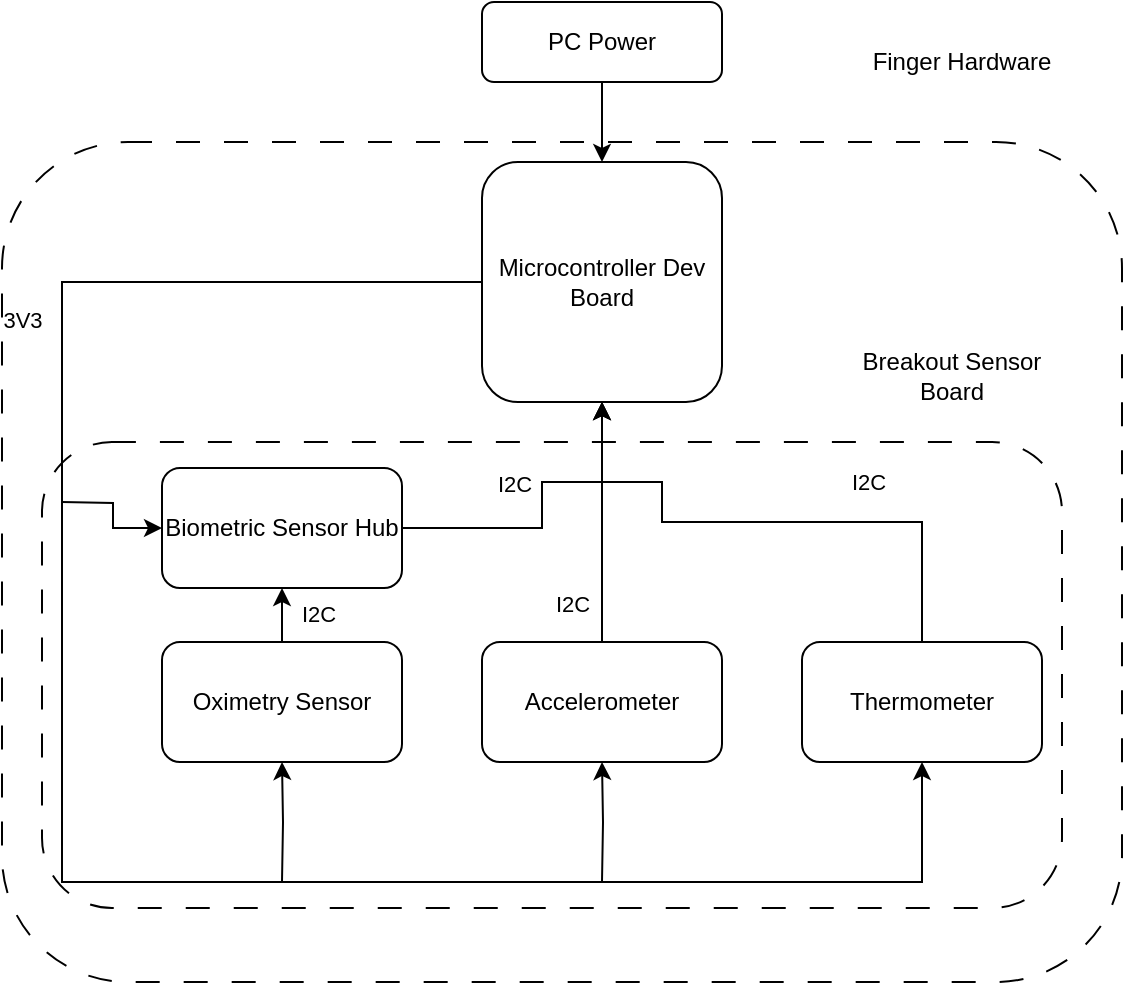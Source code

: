 <mxfile version="24.7.7">
  <diagram name="Page-1" id="vLoHgmZ531aYwFRwwgno">
    <mxGraphModel dx="1185" dy="637" grid="1" gridSize="10" guides="1" tooltips="1" connect="1" arrows="1" fold="1" page="1" pageScale="1" pageWidth="1654" pageHeight="1169" math="0" shadow="0">
      <root>
        <mxCell id="0" />
        <mxCell id="1" parent="0" />
        <mxCell id="wovnnYyU0kntw8l9B6f9-46" value="Breakout Sensor Board" style="rounded=1;whiteSpace=wrap;html=1;fillColor=none;dashed=1;dashPattern=12 12;spacingTop=-300;spacingRight=0;spacingLeft=400;" parent="1" vertex="1">
          <mxGeometry x="140" y="280" width="510" height="233" as="geometry" />
        </mxCell>
        <mxCell id="wovnnYyU0kntw8l9B6f9-21" style="edgeStyle=orthogonalEdgeStyle;rounded=0;orthogonalLoop=1;jettySize=auto;html=1;entryX=0.5;entryY=1;entryDx=0;entryDy=0;exitX=0;exitY=0.5;exitDx=0;exitDy=0;" parent="1" source="wovnnYyU0kntw8l9B6f9-4" target="wovnnYyU0kntw8l9B6f9-8" edge="1">
          <mxGeometry relative="1" as="geometry">
            <mxPoint x="560" y="440" as="targetPoint" />
            <mxPoint x="150" y="230" as="sourcePoint" />
            <Array as="points">
              <mxPoint x="150" y="200" />
              <mxPoint x="150" y="500" />
              <mxPoint x="580" y="500" />
            </Array>
          </mxGeometry>
        </mxCell>
        <mxCell id="wovnnYyU0kntw8l9B6f9-42" value="&lt;div&gt;3V3&lt;/div&gt;" style="edgeLabel;html=1;align=center;verticalAlign=middle;resizable=0;points=[];" parent="wovnnYyU0kntw8l9B6f9-21" vertex="1" connectable="0">
          <mxGeometry x="-0.542" y="2" relative="1" as="geometry">
            <mxPoint x="-22" as="offset" />
          </mxGeometry>
        </mxCell>
        <mxCell id="wovnnYyU0kntw8l9B6f9-11" style="edgeStyle=orthogonalEdgeStyle;rounded=0;orthogonalLoop=1;jettySize=auto;html=1;entryX=0.5;entryY=1;entryDx=0;entryDy=0;" parent="1" source="wovnnYyU0kntw8l9B6f9-3" target="wovnnYyU0kntw8l9B6f9-5" edge="1">
          <mxGeometry relative="1" as="geometry" />
        </mxCell>
        <mxCell id="wovnnYyU0kntw8l9B6f9-31" value="I2C" style="edgeLabel;html=1;align=center;verticalAlign=middle;resizable=0;points=[];" parent="wovnnYyU0kntw8l9B6f9-11" vertex="1" connectable="0">
          <mxGeometry x="-0.014" y="-1" relative="1" as="geometry">
            <mxPoint x="19" as="offset" />
          </mxGeometry>
        </mxCell>
        <mxCell id="wovnnYyU0kntw8l9B6f9-3" value="&lt;div&gt;Oximetry Sensor&lt;/div&gt;" style="rounded=1;whiteSpace=wrap;html=1;" parent="1" vertex="1">
          <mxGeometry x="200" y="380" width="120" height="60" as="geometry" />
        </mxCell>
        <mxCell id="wovnnYyU0kntw8l9B6f9-4" value="&lt;div&gt;Microcontroller Dev Board&lt;br&gt;&lt;/div&gt;" style="rounded=1;whiteSpace=wrap;html=1;" parent="1" vertex="1">
          <mxGeometry x="360" y="140" width="120" height="120" as="geometry" />
        </mxCell>
        <mxCell id="wovnnYyU0kntw8l9B6f9-10" style="edgeStyle=orthogonalEdgeStyle;rounded=0;orthogonalLoop=1;jettySize=auto;html=1;entryX=0.5;entryY=1;entryDx=0;entryDy=0;" parent="1" source="wovnnYyU0kntw8l9B6f9-5" target="wovnnYyU0kntw8l9B6f9-4" edge="1">
          <mxGeometry relative="1" as="geometry">
            <Array as="points">
              <mxPoint x="390" y="323" />
              <mxPoint x="390" y="300" />
              <mxPoint x="420" y="300" />
            </Array>
          </mxGeometry>
        </mxCell>
        <mxCell id="wovnnYyU0kntw8l9B6f9-29" value="&lt;div&gt;I2C&lt;/div&gt;" style="edgeLabel;html=1;align=center;verticalAlign=middle;resizable=0;points=[];" parent="wovnnYyU0kntw8l9B6f9-10" vertex="1" connectable="0">
          <mxGeometry x="-0.178" y="-1" relative="1" as="geometry">
            <mxPoint x="-11" y="-23" as="offset" />
          </mxGeometry>
        </mxCell>
        <mxCell id="wovnnYyU0kntw8l9B6f9-5" value="Biometric Sensor Hub" style="rounded=1;whiteSpace=wrap;html=1;" parent="1" vertex="1">
          <mxGeometry x="200" y="293" width="120" height="60" as="geometry" />
        </mxCell>
        <mxCell id="wovnnYyU0kntw8l9B6f9-12" style="edgeStyle=orthogonalEdgeStyle;rounded=0;orthogonalLoop=1;jettySize=auto;html=1;entryX=0.5;entryY=1;entryDx=0;entryDy=0;" parent="1" source="wovnnYyU0kntw8l9B6f9-7" target="wovnnYyU0kntw8l9B6f9-4" edge="1">
          <mxGeometry relative="1" as="geometry" />
        </mxCell>
        <mxCell id="wovnnYyU0kntw8l9B6f9-30" value="I2C" style="edgeLabel;html=1;align=center;verticalAlign=middle;resizable=0;points=[];" parent="wovnnYyU0kntw8l9B6f9-12" vertex="1" connectable="0">
          <mxGeometry x="0.041" y="-3" relative="1" as="geometry">
            <mxPoint x="-18" y="43" as="offset" />
          </mxGeometry>
        </mxCell>
        <mxCell id="wovnnYyU0kntw8l9B6f9-7" value="&lt;div&gt;Accelerometer&lt;/div&gt;" style="rounded=1;whiteSpace=wrap;html=1;" parent="1" vertex="1">
          <mxGeometry x="360" y="380" width="120" height="60" as="geometry" />
        </mxCell>
        <mxCell id="wovnnYyU0kntw8l9B6f9-13" style="edgeStyle=orthogonalEdgeStyle;rounded=0;orthogonalLoop=1;jettySize=auto;html=1;entryX=0.5;entryY=1;entryDx=0;entryDy=0;" parent="1" source="wovnnYyU0kntw8l9B6f9-8" target="wovnnYyU0kntw8l9B6f9-4" edge="1">
          <mxGeometry relative="1" as="geometry">
            <Array as="points">
              <mxPoint x="580" y="320" />
              <mxPoint x="450" y="320" />
              <mxPoint x="450" y="300" />
              <mxPoint x="420" y="300" />
            </Array>
          </mxGeometry>
        </mxCell>
        <mxCell id="wovnnYyU0kntw8l9B6f9-27" value="&lt;div&gt;I2C&lt;/div&gt;" style="edgeLabel;html=1;align=center;verticalAlign=middle;resizable=0;points=[];" parent="wovnnYyU0kntw8l9B6f9-13" vertex="1" connectable="0">
          <mxGeometry x="-0.556" y="2" relative="1" as="geometry">
            <mxPoint x="-25" y="-22" as="offset" />
          </mxGeometry>
        </mxCell>
        <mxCell id="wovnnYyU0kntw8l9B6f9-8" value="Thermometer" style="rounded=1;whiteSpace=wrap;html=1;" parent="1" vertex="1">
          <mxGeometry x="520" y="380" width="120" height="60" as="geometry" />
        </mxCell>
        <mxCell id="wovnnYyU0kntw8l9B6f9-24" style="edgeStyle=orthogonalEdgeStyle;rounded=0;orthogonalLoop=1;jettySize=auto;html=1;entryX=0.5;entryY=1;entryDx=0;entryDy=0;" parent="1" target="wovnnYyU0kntw8l9B6f9-3" edge="1">
          <mxGeometry relative="1" as="geometry">
            <mxPoint x="260" y="500" as="sourcePoint" />
            <mxPoint x="259.66" y="500" as="targetPoint" />
          </mxGeometry>
        </mxCell>
        <mxCell id="wovnnYyU0kntw8l9B6f9-25" style="edgeStyle=orthogonalEdgeStyle;rounded=0;orthogonalLoop=1;jettySize=auto;html=1;entryX=0.5;entryY=1;entryDx=0;entryDy=0;" parent="1" target="wovnnYyU0kntw8l9B6f9-7" edge="1">
          <mxGeometry relative="1" as="geometry">
            <mxPoint x="420" y="500" as="sourcePoint" />
            <mxPoint x="430" y="450" as="targetPoint" />
          </mxGeometry>
        </mxCell>
        <mxCell id="wovnnYyU0kntw8l9B6f9-26" style="edgeStyle=orthogonalEdgeStyle;rounded=0;orthogonalLoop=1;jettySize=auto;html=1;entryX=0;entryY=0.5;entryDx=0;entryDy=0;" parent="1" target="wovnnYyU0kntw8l9B6f9-5" edge="1">
          <mxGeometry relative="1" as="geometry">
            <mxPoint x="150" y="310" as="sourcePoint" />
            <mxPoint x="50" y="313" as="targetPoint" />
          </mxGeometry>
        </mxCell>
        <mxCell id="wovnnYyU0kntw8l9B6f9-45" value="" style="edgeStyle=orthogonalEdgeStyle;rounded=0;orthogonalLoop=1;jettySize=auto;html=1;" parent="1" source="wovnnYyU0kntw8l9B6f9-44" target="wovnnYyU0kntw8l9B6f9-4" edge="1">
          <mxGeometry relative="1" as="geometry" />
        </mxCell>
        <mxCell id="wovnnYyU0kntw8l9B6f9-44" value="PC Power" style="rounded=1;whiteSpace=wrap;html=1;" parent="1" vertex="1">
          <mxGeometry x="360" y="60" width="120" height="40" as="geometry" />
        </mxCell>
        <mxCell id="9-X4Kg9-oFfCCaP7vY0H-2" value="Finger Hardware" style="rounded=1;whiteSpace=wrap;html=1;fillColor=none;dashed=1;dashPattern=12 12;spacingTop=-500;spacingRight=0;spacingLeft=400;" vertex="1" parent="1">
          <mxGeometry x="120" y="130" width="560" height="420" as="geometry" />
        </mxCell>
      </root>
    </mxGraphModel>
  </diagram>
</mxfile>
